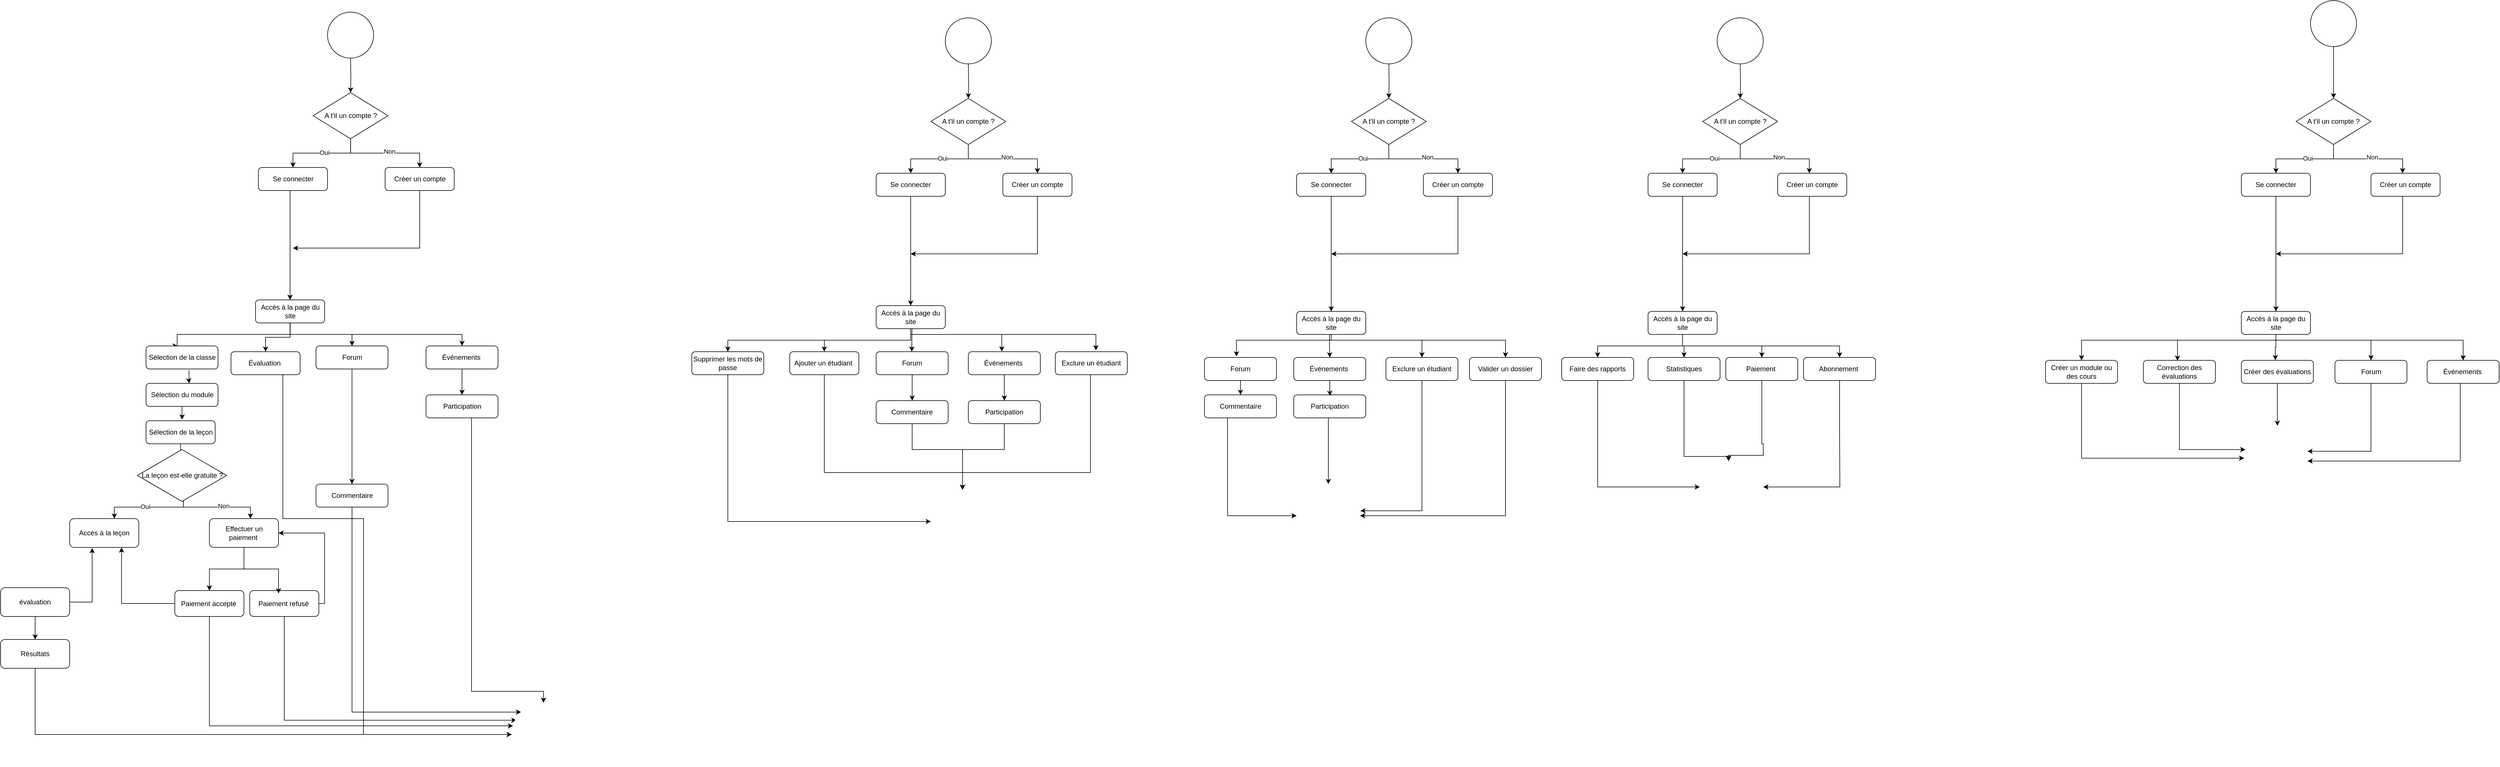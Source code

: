 <mxfile version="26.0.3">
  <diagram name="Page-1" id="-avp53nMLbKtEZ5Jt3Zh">
    <mxGraphModel dx="4412" dy="3659" grid="1" gridSize="10" guides="1" tooltips="1" connect="1" arrows="1" fold="1" page="1" pageScale="1" pageWidth="827" pageHeight="1169" math="0" shadow="0">
      <root>
        <mxCell id="0" />
        <mxCell id="1" parent="0" />
        <mxCell id="PJyqlS_RhUw5tG501mlY-5" style="edgeStyle=orthogonalEdgeStyle;rounded=0;orthogonalLoop=1;jettySize=auto;html=1;entryX=0.5;entryY=0;entryDx=0;entryDy=0;" parent="1" source="PJyqlS_RhUw5tG501mlY-6" target="PJyqlS_RhUw5tG501mlY-9" edge="1">
          <mxGeometry relative="1" as="geometry">
            <Array as="points">
              <mxPoint x="-247.44" y="250" />
              <mxPoint x="-247.44" y="250" />
            </Array>
          </mxGeometry>
        </mxCell>
        <mxCell id="PJyqlS_RhUw5tG501mlY-6" value="Se connecter" style="rounded=1;whiteSpace=wrap;html=1;fontSize=12;glass=0;strokeWidth=1;shadow=0;" parent="1" vertex="1">
          <mxGeometry x="-302.44" y="160" width="120" height="40" as="geometry" />
        </mxCell>
        <mxCell id="PJyqlS_RhUw5tG501mlY-7" style="edgeStyle=orthogonalEdgeStyle;rounded=0;orthogonalLoop=1;jettySize=auto;html=1;" parent="1" source="PJyqlS_RhUw5tG501mlY-9" target="PJyqlS_RhUw5tG501mlY-31" edge="1">
          <mxGeometry relative="1" as="geometry" />
        </mxCell>
        <mxCell id="PJyqlS_RhUw5tG501mlY-8" style="edgeStyle=orthogonalEdgeStyle;rounded=0;orthogonalLoop=1;jettySize=auto;html=1;entryX=0.5;entryY=0;entryDx=0;entryDy=0;" parent="1" source="PJyqlS_RhUw5tG501mlY-9" target="PJyqlS_RhUw5tG501mlY-33" edge="1">
          <mxGeometry relative="1" as="geometry">
            <Array as="points">
              <mxPoint x="-247.44" y="450" />
              <mxPoint x="50.56" y="450" />
            </Array>
          </mxGeometry>
        </mxCell>
        <mxCell id="0SrED6Ctnq1c7qjMw_CZ-11" style="edgeStyle=orthogonalEdgeStyle;rounded=0;orthogonalLoop=1;jettySize=auto;html=1;entryX=0.5;entryY=0;entryDx=0;entryDy=0;" edge="1" parent="1" source="PJyqlS_RhUw5tG501mlY-9" target="0SrED6Ctnq1c7qjMw_CZ-10">
          <mxGeometry relative="1" as="geometry" />
        </mxCell>
        <mxCell id="PJyqlS_RhUw5tG501mlY-9" value="Accès à la page du site" style="rounded=1;whiteSpace=wrap;html=1;fontSize=12;glass=0;strokeWidth=1;shadow=0;" parent="1" vertex="1">
          <mxGeometry x="-307.44" y="390" width="120" height="40" as="geometry" />
        </mxCell>
        <mxCell id="PJyqlS_RhUw5tG501mlY-10" style="edgeStyle=orthogonalEdgeStyle;rounded=0;orthogonalLoop=1;jettySize=auto;html=1;entryX=0.5;entryY=0;entryDx=0;entryDy=0;" parent="1" source="PJyqlS_RhUw5tG501mlY-11" target="PJyqlS_RhUw5tG501mlY-14" edge="1">
          <mxGeometry relative="1" as="geometry" />
        </mxCell>
        <mxCell id="PJyqlS_RhUw5tG501mlY-11" value="Sélection de la leçon" style="rounded=1;whiteSpace=wrap;html=1;fontSize=12;glass=0;strokeWidth=1;shadow=0;" parent="1" vertex="1">
          <mxGeometry x="-497.5" y="600" width="120" height="40" as="geometry" />
        </mxCell>
        <mxCell id="PJyqlS_RhUw5tG501mlY-12" style="edgeStyle=orthogonalEdgeStyle;rounded=0;orthogonalLoop=1;jettySize=auto;html=1;entryX=0.5;entryY=0;entryDx=0;entryDy=0;" parent="1" source="PJyqlS_RhUw5tG501mlY-14" edge="1">
          <mxGeometry relative="1" as="geometry">
            <mxPoint x="-552.5" y="770" as="targetPoint" />
            <Array as="points">
              <mxPoint x="-432.44" y="750" />
              <mxPoint x="-552.44" y="750" />
            </Array>
          </mxGeometry>
        </mxCell>
        <mxCell id="PJyqlS_RhUw5tG501mlY-13" value="Oui" style="edgeLabel;html=1;align=center;verticalAlign=middle;resizable=0;points=[];" parent="PJyqlS_RhUw5tG501mlY-12" vertex="1" connectable="0">
          <mxGeometry x="0.037" y="-1" relative="1" as="geometry">
            <mxPoint as="offset" />
          </mxGeometry>
        </mxCell>
        <mxCell id="PJyqlS_RhUw5tG501mlY-14" value="La leçon est-elle gratuite ?" style="rhombus;whiteSpace=wrap;html=1;" parent="1" vertex="1">
          <mxGeometry x="-512.5" y="650" width="155" height="90" as="geometry" />
        </mxCell>
        <mxCell id="PJyqlS_RhUw5tG501mlY-15" value="Accès à la leçon" style="rounded=1;whiteSpace=wrap;html=1;" parent="1" vertex="1">
          <mxGeometry x="-630" y="770" width="120" height="50" as="geometry" />
        </mxCell>
        <mxCell id="PJyqlS_RhUw5tG501mlY-16" style="edgeStyle=orthogonalEdgeStyle;rounded=0;orthogonalLoop=1;jettySize=auto;html=1;entryX=0.5;entryY=0;entryDx=0;entryDy=0;" parent="1" source="PJyqlS_RhUw5tG501mlY-18" target="PJyqlS_RhUw5tG501mlY-23" edge="1">
          <mxGeometry relative="1" as="geometry">
            <mxPoint x="-327.5" y="870" as="targetPoint" />
          </mxGeometry>
        </mxCell>
        <mxCell id="PJyqlS_RhUw5tG501mlY-17" value="" style="edgeStyle=orthogonalEdgeStyle;rounded=0;orthogonalLoop=1;jettySize=auto;html=1;" parent="1" source="PJyqlS_RhUw5tG501mlY-18" target="PJyqlS_RhUw5tG501mlY-23" edge="1">
          <mxGeometry relative="1" as="geometry" />
        </mxCell>
        <mxCell id="PJyqlS_RhUw5tG501mlY-18" value="Effectuer un paiement&amp;nbsp;" style="rounded=1;whiteSpace=wrap;html=1;" parent="1" vertex="1">
          <mxGeometry x="-387.5" y="770" width="120" height="50" as="geometry" />
        </mxCell>
        <mxCell id="PJyqlS_RhUw5tG501mlY-19" style="edgeStyle=orthogonalEdgeStyle;rounded=0;orthogonalLoop=1;jettySize=auto;html=1;entryX=0.594;entryY=0;entryDx=0;entryDy=0;entryPerimeter=0;" parent="1" source="PJyqlS_RhUw5tG501mlY-14" target="PJyqlS_RhUw5tG501mlY-18" edge="1">
          <mxGeometry relative="1" as="geometry">
            <Array as="points">
              <mxPoint x="-432.5" y="750" />
              <mxPoint x="-316.5" y="750" />
            </Array>
          </mxGeometry>
        </mxCell>
        <mxCell id="PJyqlS_RhUw5tG501mlY-20" value="Non" style="edgeLabel;html=1;align=center;verticalAlign=middle;resizable=0;points=[];" parent="PJyqlS_RhUw5tG501mlY-19" vertex="1" connectable="0">
          <mxGeometry x="0.088" y="2" relative="1" as="geometry">
            <mxPoint as="offset" />
          </mxGeometry>
        </mxCell>
        <mxCell id="PJyqlS_RhUw5tG501mlY-21" style="edgeStyle=orthogonalEdgeStyle;rounded=0;orthogonalLoop=1;jettySize=auto;html=1;entryX=0.75;entryY=1;entryDx=0;entryDy=0;" parent="1" source="PJyqlS_RhUw5tG501mlY-23" target="PJyqlS_RhUw5tG501mlY-15" edge="1">
          <mxGeometry relative="1" as="geometry" />
        </mxCell>
        <mxCell id="PJyqlS_RhUw5tG501mlY-22" style="edgeStyle=orthogonalEdgeStyle;rounded=0;orthogonalLoop=1;jettySize=auto;html=1;" parent="1" source="PJyqlS_RhUw5tG501mlY-23" target="PJyqlS_RhUw5tG501mlY-99" edge="1">
          <mxGeometry relative="1" as="geometry">
            <Array as="points">
              <mxPoint x="-387.44" y="1130" />
            </Array>
          </mxGeometry>
        </mxCell>
        <mxCell id="PJyqlS_RhUw5tG501mlY-23" value="Paiement accepté&amp;nbsp;" style="whiteSpace=wrap;html=1;rounded=1;" parent="1" vertex="1">
          <mxGeometry x="-447.5" y="895" width="120" height="45" as="geometry" />
        </mxCell>
        <mxCell id="PJyqlS_RhUw5tG501mlY-24" style="edgeStyle=orthogonalEdgeStyle;rounded=0;orthogonalLoop=1;jettySize=auto;html=1;entryX=1;entryY=0.5;entryDx=0;entryDy=0;" parent="1" source="PJyqlS_RhUw5tG501mlY-26" target="PJyqlS_RhUw5tG501mlY-18" edge="1">
          <mxGeometry relative="1" as="geometry">
            <Array as="points">
              <mxPoint x="-187.5" y="918" />
              <mxPoint x="-187.5" y="795" />
            </Array>
          </mxGeometry>
        </mxCell>
        <mxCell id="PJyqlS_RhUw5tG501mlY-25" style="edgeStyle=orthogonalEdgeStyle;rounded=0;orthogonalLoop=1;jettySize=auto;html=1;entryX=0.073;entryY=0.275;entryDx=0;entryDy=0;entryPerimeter=0;" parent="1" source="PJyqlS_RhUw5tG501mlY-26" edge="1" target="PJyqlS_RhUw5tG501mlY-99">
          <mxGeometry relative="1" as="geometry">
            <mxPoint x="137.56" y="1120" as="targetPoint" />
            <Array as="points">
              <mxPoint x="-257.44" y="1120" />
            </Array>
          </mxGeometry>
        </mxCell>
        <mxCell id="PJyqlS_RhUw5tG501mlY-26" value="Paiement refusé&amp;nbsp;" style="whiteSpace=wrap;html=1;rounded=1;" parent="1" vertex="1">
          <mxGeometry x="-317.5" y="895" width="120" height="45" as="geometry" />
        </mxCell>
        <mxCell id="PJyqlS_RhUw5tG501mlY-27" style="edgeStyle=orthogonalEdgeStyle;rounded=0;orthogonalLoop=1;jettySize=auto;html=1;entryX=0.417;entryY=0.111;entryDx=0;entryDy=0;entryPerimeter=0;" parent="1" source="PJyqlS_RhUw5tG501mlY-18" target="PJyqlS_RhUw5tG501mlY-26" edge="1">
          <mxGeometry relative="1" as="geometry" />
        </mxCell>
        <mxCell id="PJyqlS_RhUw5tG501mlY-28" style="edgeStyle=orthogonalEdgeStyle;rounded=0;orthogonalLoop=1;jettySize=auto;html=1;entryX=0.52;entryY=-0.051;entryDx=0;entryDy=0;entryPerimeter=0;" parent="1" source="PJyqlS_RhUw5tG501mlY-29" target="PJyqlS_RhUw5tG501mlY-11" edge="1">
          <mxGeometry relative="1" as="geometry">
            <mxPoint x="-435" y="590" as="targetPoint" />
          </mxGeometry>
        </mxCell>
        <mxCell id="PJyqlS_RhUw5tG501mlY-29" value="Sélection du module" style="whiteSpace=wrap;html=1;rounded=1;glass=0;strokeWidth=1;shadow=0;" parent="1" vertex="1">
          <mxGeometry x="-497.5" y="535" width="125" height="40" as="geometry" />
        </mxCell>
        <mxCell id="PJyqlS_RhUw5tG501mlY-30" style="edgeStyle=orthogonalEdgeStyle;rounded=0;orthogonalLoop=1;jettySize=auto;html=1;entryX=0.5;entryY=0;entryDx=0;entryDy=0;" parent="1" source="PJyqlS_RhUw5tG501mlY-31" target="PJyqlS_RhUw5tG501mlY-36" edge="1">
          <mxGeometry relative="1" as="geometry" />
        </mxCell>
        <mxCell id="PJyqlS_RhUw5tG501mlY-31" value="Forum" style="whiteSpace=wrap;html=1;rounded=1;glass=0;strokeWidth=1;shadow=0;" parent="1" vertex="1">
          <mxGeometry x="-202.44" y="470" width="125" height="40" as="geometry" />
        </mxCell>
        <mxCell id="PJyqlS_RhUw5tG501mlY-32" style="edgeStyle=orthogonalEdgeStyle;rounded=0;orthogonalLoop=1;jettySize=auto;html=1;entryX=0.5;entryY=0;entryDx=0;entryDy=0;" parent="1" source="PJyqlS_RhUw5tG501mlY-33" target="PJyqlS_RhUw5tG501mlY-38" edge="1">
          <mxGeometry relative="1" as="geometry" />
        </mxCell>
        <mxCell id="PJyqlS_RhUw5tG501mlY-33" value="Événements&amp;nbsp;" style="whiteSpace=wrap;html=1;rounded=1;glass=0;strokeWidth=1;shadow=0;" parent="1" vertex="1">
          <mxGeometry x="-11.44" y="470" width="125" height="40" as="geometry" />
        </mxCell>
        <mxCell id="PJyqlS_RhUw5tG501mlY-34" style="edgeStyle=orthogonalEdgeStyle;rounded=0;orthogonalLoop=1;jettySize=auto;html=1;" parent="1" source="PJyqlS_RhUw5tG501mlY-9" edge="1">
          <mxGeometry relative="1" as="geometry">
            <Array as="points">
              <mxPoint x="-247.44" y="450" />
              <mxPoint x="-443.44" y="450" />
            </Array>
            <mxPoint x="-442.44" y="470" as="targetPoint" />
          </mxGeometry>
        </mxCell>
        <mxCell id="PJyqlS_RhUw5tG501mlY-35" style="edgeStyle=orthogonalEdgeStyle;rounded=0;orthogonalLoop=1;jettySize=auto;html=1;entryX=0;entryY=0;entryDx=0;entryDy=0;" parent="1" source="PJyqlS_RhUw5tG501mlY-36" target="PJyqlS_RhUw5tG501mlY-99" edge="1">
          <mxGeometry relative="1" as="geometry">
            <Array as="points">
              <mxPoint x="-140.44" y="1106" />
            </Array>
          </mxGeometry>
        </mxCell>
        <mxCell id="PJyqlS_RhUw5tG501mlY-36" value="Commentaire" style="whiteSpace=wrap;html=1;rounded=1;glass=0;strokeWidth=1;shadow=0;" parent="1" vertex="1">
          <mxGeometry x="-202.44" y="710" width="125" height="40" as="geometry" />
        </mxCell>
        <mxCell id="PJyqlS_RhUw5tG501mlY-37" value="" style="edgeStyle=orthogonalEdgeStyle;rounded=0;orthogonalLoop=1;jettySize=auto;html=1;entryX=0.5;entryY=0;entryDx=0;entryDy=0;" parent="1" source="PJyqlS_RhUw5tG501mlY-38" target="PJyqlS_RhUw5tG501mlY-99" edge="1">
          <mxGeometry relative="1" as="geometry">
            <Array as="points">
              <mxPoint x="67.56" y="1070" />
              <mxPoint x="192.56" y="1070" />
            </Array>
          </mxGeometry>
        </mxCell>
        <mxCell id="PJyqlS_RhUw5tG501mlY-38" value="Participation" style="whiteSpace=wrap;html=1;rounded=1;glass=0;strokeWidth=1;shadow=0;" parent="1" vertex="1">
          <mxGeometry x="-11.44" y="555" width="125" height="40" as="geometry" />
        </mxCell>
        <mxCell id="PJyqlS_RhUw5tG501mlY-39" style="edgeStyle=orthogonalEdgeStyle;rounded=0;orthogonalLoop=1;jettySize=auto;html=1;entryX=0.5;entryY=0;entryDx=0;entryDy=0;" parent="1" source="PJyqlS_RhUw5tG501mlY-40" target="PJyqlS_RhUw5tG501mlY-43" edge="1">
          <mxGeometry relative="1" as="geometry" />
        </mxCell>
        <mxCell id="PJyqlS_RhUw5tG501mlY-40" value="évaluation" style="rounded=1;whiteSpace=wrap;html=1;" parent="1" vertex="1">
          <mxGeometry x="-750" y="890" width="120" height="50" as="geometry" />
        </mxCell>
        <mxCell id="PJyqlS_RhUw5tG501mlY-41" style="edgeStyle=orthogonalEdgeStyle;rounded=0;orthogonalLoop=1;jettySize=auto;html=1;entryX=0.325;entryY=1.021;entryDx=0;entryDy=0;entryPerimeter=0;" parent="1" source="PJyqlS_RhUw5tG501mlY-40" target="PJyqlS_RhUw5tG501mlY-15" edge="1">
          <mxGeometry relative="1" as="geometry">
            <Array as="points">
              <mxPoint x="-591.44" y="915" />
            </Array>
          </mxGeometry>
        </mxCell>
        <mxCell id="PJyqlS_RhUw5tG501mlY-42" style="edgeStyle=orthogonalEdgeStyle;rounded=0;orthogonalLoop=1;jettySize=auto;html=1;entryX=0;entryY=0.5;entryDx=0;entryDy=0;" parent="1" source="PJyqlS_RhUw5tG501mlY-43" target="PJyqlS_RhUw5tG501mlY-99" edge="1">
          <mxGeometry relative="1" as="geometry">
            <Array as="points">
              <mxPoint x="-690.44" y="1145" />
            </Array>
          </mxGeometry>
        </mxCell>
        <mxCell id="PJyqlS_RhUw5tG501mlY-43" value="Résultats" style="rounded=1;whiteSpace=wrap;html=1;" parent="1" vertex="1">
          <mxGeometry x="-750" y="980" width="120" height="50" as="geometry" />
        </mxCell>
        <mxCell id="PJyqlS_RhUw5tG501mlY-44" style="edgeStyle=orthogonalEdgeStyle;rounded=0;orthogonalLoop=1;jettySize=auto;html=1;" parent="1" source="PJyqlS_RhUw5tG501mlY-45" edge="1">
          <mxGeometry relative="1" as="geometry">
            <mxPoint x="-242.44" y="300" as="targetPoint" />
            <Array as="points">
              <mxPoint x="-22.44" y="300" />
            </Array>
          </mxGeometry>
        </mxCell>
        <mxCell id="PJyqlS_RhUw5tG501mlY-45" value="Créer un compte" style="rounded=1;whiteSpace=wrap;html=1;fontSize=12;glass=0;strokeWidth=1;shadow=0;" parent="1" vertex="1">
          <mxGeometry x="-82.44" y="160" width="120" height="40" as="geometry" />
        </mxCell>
        <mxCell id="PJyqlS_RhUw5tG501mlY-46" style="edgeStyle=orthogonalEdgeStyle;rounded=0;orthogonalLoop=1;jettySize=auto;html=1;entryX=0.5;entryY=0;entryDx=0;entryDy=0;" parent="1" source="PJyqlS_RhUw5tG501mlY-48" target="PJyqlS_RhUw5tG501mlY-6" edge="1">
          <mxGeometry relative="1" as="geometry" />
        </mxCell>
        <mxCell id="PJyqlS_RhUw5tG501mlY-47" value="Oui" style="edgeLabel;html=1;align=center;verticalAlign=middle;resizable=0;points=[];" parent="PJyqlS_RhUw5tG501mlY-46" vertex="1" connectable="0">
          <mxGeometry x="-0.061" y="-1" relative="1" as="geometry">
            <mxPoint as="offset" />
          </mxGeometry>
        </mxCell>
        <mxCell id="PJyqlS_RhUw5tG501mlY-48" value="A t&#39;il un compte ?" style="rhombus;whiteSpace=wrap;html=1;" parent="1" vertex="1">
          <mxGeometry x="-207.44" y="30" width="130" height="80" as="geometry" />
        </mxCell>
        <mxCell id="PJyqlS_RhUw5tG501mlY-51" style="edgeStyle=orthogonalEdgeStyle;rounded=0;orthogonalLoop=1;jettySize=auto;html=1;entryX=0.5;entryY=0;entryDx=0;entryDy=0;" parent="1" target="PJyqlS_RhUw5tG501mlY-48" edge="1">
          <mxGeometry relative="1" as="geometry">
            <mxPoint x="-142.44" y="-30" as="sourcePoint" />
          </mxGeometry>
        </mxCell>
        <mxCell id="PJyqlS_RhUw5tG501mlY-57" style="edgeStyle=orthogonalEdgeStyle;rounded=0;orthogonalLoop=1;jettySize=auto;html=1;" parent="1" source="PJyqlS_RhUw5tG501mlY-48" target="PJyqlS_RhUw5tG501mlY-45" edge="1">
          <mxGeometry relative="1" as="geometry">
            <Array as="points">
              <mxPoint x="-142.44" y="135" />
              <mxPoint x="-22.44" y="135" />
            </Array>
          </mxGeometry>
        </mxCell>
        <mxCell id="PJyqlS_RhUw5tG501mlY-58" value="Non" style="edgeLabel;html=1;align=center;verticalAlign=middle;resizable=0;points=[];" parent="PJyqlS_RhUw5tG501mlY-57" vertex="1" connectable="0">
          <mxGeometry x="0.08" y="3" relative="1" as="geometry">
            <mxPoint as="offset" />
          </mxGeometry>
        </mxCell>
        <mxCell id="PJyqlS_RhUw5tG501mlY-99" value="" style="whiteSpace=wrap;html=1;aspect=fixed;fillColor=light-dark(#FFFFFF,#000000);strokeColor=light-dark(#FFFFFF,#FFFFFF);shape=doubleEllipse;perimeter=ellipsePerimeter;" parent="1" vertex="1">
          <mxGeometry x="137.56" y="1090" width="110" height="110" as="geometry" />
        </mxCell>
        <mxCell id="2PpRWgqCp2PiYpIVDHoD-1" value="&lt;br&gt;&lt;div&gt;&lt;br&gt;&lt;/div&gt;" style="ellipse;whiteSpace=wrap;html=1;aspect=fixed;" parent="1" vertex="1">
          <mxGeometry x="-182.44" y="-110" width="80" height="80" as="geometry" />
        </mxCell>
        <mxCell id="2PpRWgqCp2PiYpIVDHoD-13" style="edgeStyle=orthogonalEdgeStyle;rounded=0;orthogonalLoop=1;jettySize=auto;html=1;entryX=0.5;entryY=0;entryDx=0;entryDy=0;" parent="1" source="2PpRWgqCp2PiYpIVDHoD-2" target="2PpRWgqCp2PiYpIVDHoD-12" edge="1">
          <mxGeometry relative="1" as="geometry" />
        </mxCell>
        <mxCell id="2PpRWgqCp2PiYpIVDHoD-2" value="Se connecter" style="rounded=1;whiteSpace=wrap;html=1;fontSize=12;glass=0;strokeWidth=1;shadow=0;" parent="1" vertex="1">
          <mxGeometry x="770" y="170" width="120" height="40" as="geometry" />
        </mxCell>
        <mxCell id="2PpRWgqCp2PiYpIVDHoD-3" style="edgeStyle=orthogonalEdgeStyle;rounded=0;orthogonalLoop=1;jettySize=auto;html=1;" parent="1" source="2PpRWgqCp2PiYpIVDHoD-4" edge="1">
          <mxGeometry relative="1" as="geometry">
            <mxPoint x="830" y="310" as="targetPoint" />
            <Array as="points">
              <mxPoint x="1050" y="310" />
            </Array>
          </mxGeometry>
        </mxCell>
        <mxCell id="2PpRWgqCp2PiYpIVDHoD-4" value="Créer un compte" style="rounded=1;whiteSpace=wrap;html=1;fontSize=12;glass=0;strokeWidth=1;shadow=0;" parent="1" vertex="1">
          <mxGeometry x="990" y="170" width="120" height="40" as="geometry" />
        </mxCell>
        <mxCell id="2PpRWgqCp2PiYpIVDHoD-5" style="edgeStyle=orthogonalEdgeStyle;rounded=0;orthogonalLoop=1;jettySize=auto;html=1;entryX=0.5;entryY=0;entryDx=0;entryDy=0;" parent="1" source="2PpRWgqCp2PiYpIVDHoD-7" target="2PpRWgqCp2PiYpIVDHoD-2" edge="1">
          <mxGeometry relative="1" as="geometry" />
        </mxCell>
        <mxCell id="2PpRWgqCp2PiYpIVDHoD-6" value="Oui" style="edgeLabel;html=1;align=center;verticalAlign=middle;resizable=0;points=[];" parent="2PpRWgqCp2PiYpIVDHoD-5" vertex="1" connectable="0">
          <mxGeometry x="-0.061" y="-1" relative="1" as="geometry">
            <mxPoint as="offset" />
          </mxGeometry>
        </mxCell>
        <mxCell id="2PpRWgqCp2PiYpIVDHoD-7" value="A t&#39;il un compte ?" style="rhombus;whiteSpace=wrap;html=1;" parent="1" vertex="1">
          <mxGeometry x="865" y="40" width="130" height="80" as="geometry" />
        </mxCell>
        <mxCell id="2PpRWgqCp2PiYpIVDHoD-8" style="edgeStyle=orthogonalEdgeStyle;rounded=0;orthogonalLoop=1;jettySize=auto;html=1;entryX=0.5;entryY=0;entryDx=0;entryDy=0;" parent="1" target="2PpRWgqCp2PiYpIVDHoD-7" edge="1">
          <mxGeometry relative="1" as="geometry">
            <mxPoint x="930" y="-20" as="sourcePoint" />
          </mxGeometry>
        </mxCell>
        <mxCell id="2PpRWgqCp2PiYpIVDHoD-9" style="edgeStyle=orthogonalEdgeStyle;rounded=0;orthogonalLoop=1;jettySize=auto;html=1;" parent="1" source="2PpRWgqCp2PiYpIVDHoD-7" target="2PpRWgqCp2PiYpIVDHoD-4" edge="1">
          <mxGeometry relative="1" as="geometry">
            <Array as="points">
              <mxPoint x="930" y="145" />
              <mxPoint x="1050" y="145" />
            </Array>
          </mxGeometry>
        </mxCell>
        <mxCell id="2PpRWgqCp2PiYpIVDHoD-10" value="Non" style="edgeLabel;html=1;align=center;verticalAlign=middle;resizable=0;points=[];" parent="2PpRWgqCp2PiYpIVDHoD-9" vertex="1" connectable="0">
          <mxGeometry x="0.08" y="3" relative="1" as="geometry">
            <mxPoint as="offset" />
          </mxGeometry>
        </mxCell>
        <mxCell id="2PpRWgqCp2PiYpIVDHoD-11" value="&lt;br&gt;&lt;div&gt;&lt;br&gt;&lt;/div&gt;" style="ellipse;whiteSpace=wrap;html=1;aspect=fixed;" parent="1" vertex="1">
          <mxGeometry x="890" y="-100" width="80" height="80" as="geometry" />
        </mxCell>
        <mxCell id="2PpRWgqCp2PiYpIVDHoD-29" style="edgeStyle=orthogonalEdgeStyle;rounded=0;orthogonalLoop=1;jettySize=auto;html=1;entryX=0.5;entryY=0;entryDx=0;entryDy=0;" parent="1" source="2PpRWgqCp2PiYpIVDHoD-12" target="2PpRWgqCp2PiYpIVDHoD-14" edge="1">
          <mxGeometry relative="1" as="geometry">
            <Array as="points">
              <mxPoint x="830" y="460" />
              <mxPoint x="680" y="460" />
            </Array>
          </mxGeometry>
        </mxCell>
        <mxCell id="0SrED6Ctnq1c7qjMw_CZ-8" style="edgeStyle=orthogonalEdgeStyle;rounded=0;orthogonalLoop=1;jettySize=auto;html=1;entryX=0.5;entryY=0;entryDx=0;entryDy=0;" edge="1" parent="1" source="2PpRWgqCp2PiYpIVDHoD-12" target="0SrED6Ctnq1c7qjMw_CZ-7">
          <mxGeometry relative="1" as="geometry">
            <Array as="points">
              <mxPoint x="830" y="460" />
              <mxPoint x="512" y="460" />
            </Array>
          </mxGeometry>
        </mxCell>
        <mxCell id="2PpRWgqCp2PiYpIVDHoD-12" value="Accès à la page du site" style="rounded=1;whiteSpace=wrap;html=1;fontSize=12;glass=0;strokeWidth=1;shadow=0;" parent="1" vertex="1">
          <mxGeometry x="770" y="400" width="120" height="40" as="geometry" />
        </mxCell>
        <mxCell id="2PpRWgqCp2PiYpIVDHoD-35" style="edgeStyle=orthogonalEdgeStyle;rounded=0;orthogonalLoop=1;jettySize=auto;html=1;" parent="1" source="2PpRWgqCp2PiYpIVDHoD-14" edge="1">
          <mxGeometry relative="1" as="geometry">
            <Array as="points">
              <mxPoint x="680" y="690" />
              <mxPoint x="920" y="690" />
            </Array>
            <mxPoint x="920" y="720" as="targetPoint" />
          </mxGeometry>
        </mxCell>
        <mxCell id="2PpRWgqCp2PiYpIVDHoD-14" value="Ajouter un étudiant&amp;nbsp;&lt;span style=&quot;color: rgba(0, 0, 0, 0); font-family: monospace; font-size: 0px; text-align: start; text-wrap-mode: nowrap;&quot;&gt;%3CmxGraphModel%3E%3Croot%3E%3CmxCell%20id%3D%220%22%2F%3E%3CmxCell%20id%3D%221%22%20parent%3D%220%22%2F%3E%3CmxCell%20id%3D%222%22%20value%3D%22Acc%C3%A8s%20%C3%A0%20la%20page%20du%20site%22%20style%3D%22rounded%3D1%3BwhiteSpace%3Dwrap%3Bhtml%3D1%3BfontSize%3D12%3Bglass%3D0%3BstrokeWidth%3D1%3Bshadow%3D0%3B%22%20vertex%3D%221%22%20parent%3D%221%22%3E%3CmxGeometry%20x%3D%221620%22%20y%3D%22360%22%20width%3D%22120%22%20height%3D%2240%22%20as%3D%22geometry%22%2F%3E%3C%2FmxCell%3E%3C%2Froot%3E%3C%2FmxGraphModel%&lt;/span&gt;" style="rounded=1;whiteSpace=wrap;html=1;fontSize=12;glass=0;strokeWidth=1;shadow=0;" parent="1" vertex="1">
          <mxGeometry x="620" y="480" width="120" height="40" as="geometry" />
        </mxCell>
        <mxCell id="2PpRWgqCp2PiYpIVDHoD-33" style="edgeStyle=orthogonalEdgeStyle;rounded=0;orthogonalLoop=1;jettySize=auto;html=1;entryX=0.5;entryY=0;entryDx=0;entryDy=0;" parent="1" source="2PpRWgqCp2PiYpIVDHoD-19" target="2PpRWgqCp2PiYpIVDHoD-21" edge="1">
          <mxGeometry relative="1" as="geometry" />
        </mxCell>
        <mxCell id="2PpRWgqCp2PiYpIVDHoD-19" value="Forum" style="whiteSpace=wrap;html=1;rounded=1;glass=0;strokeWidth=1;shadow=0;" parent="1" vertex="1">
          <mxGeometry x="770" y="480" width="125" height="40" as="geometry" />
        </mxCell>
        <mxCell id="2PpRWgqCp2PiYpIVDHoD-34" value="" style="edgeStyle=orthogonalEdgeStyle;rounded=0;orthogonalLoop=1;jettySize=auto;html=1;" parent="1" source="2PpRWgqCp2PiYpIVDHoD-20" target="2PpRWgqCp2PiYpIVDHoD-22" edge="1">
          <mxGeometry relative="1" as="geometry" />
        </mxCell>
        <mxCell id="2PpRWgqCp2PiYpIVDHoD-20" value="Événements&amp;nbsp;" style="whiteSpace=wrap;html=1;rounded=1;glass=0;strokeWidth=1;shadow=0;" parent="1" vertex="1">
          <mxGeometry x="930" y="480" width="125" height="40" as="geometry" />
        </mxCell>
        <mxCell id="2PpRWgqCp2PiYpIVDHoD-36" style="edgeStyle=orthogonalEdgeStyle;rounded=0;orthogonalLoop=1;jettySize=auto;html=1;" parent="1" source="2PpRWgqCp2PiYpIVDHoD-21" edge="1">
          <mxGeometry relative="1" as="geometry">
            <mxPoint x="920" y="720" as="targetPoint" />
            <Array as="points">
              <mxPoint x="832" y="650" />
              <mxPoint x="920" y="650" />
            </Array>
          </mxGeometry>
        </mxCell>
        <mxCell id="2PpRWgqCp2PiYpIVDHoD-21" value="Commentaire" style="whiteSpace=wrap;html=1;rounded=1;glass=0;strokeWidth=1;shadow=0;" parent="1" vertex="1">
          <mxGeometry x="770" y="565" width="125" height="40" as="geometry" />
        </mxCell>
        <mxCell id="2PpRWgqCp2PiYpIVDHoD-37" style="edgeStyle=orthogonalEdgeStyle;rounded=0;orthogonalLoop=1;jettySize=auto;html=1;entryX=0.5;entryY=0;entryDx=0;entryDy=0;" parent="1" source="2PpRWgqCp2PiYpIVDHoD-22" edge="1" target="0SrED6Ctnq1c7qjMw_CZ-4">
          <mxGeometry relative="1" as="geometry">
            <mxPoint x="920" y="710" as="targetPoint" />
            <Array as="points">
              <mxPoint x="992" y="650" />
              <mxPoint x="920" y="650" />
            </Array>
          </mxGeometry>
        </mxCell>
        <mxCell id="2PpRWgqCp2PiYpIVDHoD-22" value="Participation" style="whiteSpace=wrap;html=1;rounded=1;glass=0;strokeWidth=1;shadow=0;" parent="1" vertex="1">
          <mxGeometry x="930" y="565" width="125" height="40" as="geometry" />
        </mxCell>
        <mxCell id="2PpRWgqCp2PiYpIVDHoD-24" value="Sélection de la classe" style="whiteSpace=wrap;html=1;rounded=1;glass=0;strokeWidth=1;shadow=0;" parent="1" vertex="1">
          <mxGeometry x="-497.5" y="470" width="125" height="40" as="geometry" />
        </mxCell>
        <mxCell id="2PpRWgqCp2PiYpIVDHoD-27" style="edgeStyle=orthogonalEdgeStyle;rounded=0;orthogonalLoop=1;jettySize=auto;html=1;exitX=0.597;exitY=1.046;exitDx=0;exitDy=0;exitPerimeter=0;" parent="1" source="2PpRWgqCp2PiYpIVDHoD-24" edge="1">
          <mxGeometry relative="1" as="geometry">
            <mxPoint x="-422.442" y="525" as="sourcePoint" />
            <mxPoint x="-422.34" y="535" as="targetPoint" />
            <Array as="points">
              <mxPoint x="-422.44" y="531" />
              <mxPoint x="-422.44" y="531" />
            </Array>
          </mxGeometry>
        </mxCell>
        <mxCell id="2PpRWgqCp2PiYpIVDHoD-38" style="edgeStyle=orthogonalEdgeStyle;rounded=0;orthogonalLoop=1;jettySize=auto;html=1;entryX=0.5;entryY=0;entryDx=0;entryDy=0;" parent="1" source="2PpRWgqCp2PiYpIVDHoD-28" target="0SrED6Ctnq1c7qjMw_CZ-4" edge="1">
          <mxGeometry relative="1" as="geometry">
            <Array as="points">
              <mxPoint x="1142" y="690" />
              <mxPoint x="920" y="690" />
            </Array>
            <mxPoint x="920.0" y="710" as="targetPoint" />
          </mxGeometry>
        </mxCell>
        <mxCell id="2PpRWgqCp2PiYpIVDHoD-28" value="Exclure un étudiant" style="whiteSpace=wrap;html=1;rounded=1;glass=0;strokeWidth=1;shadow=0;" parent="1" vertex="1">
          <mxGeometry x="1081" y="480" width="125" height="40" as="geometry" />
        </mxCell>
        <mxCell id="2PpRWgqCp2PiYpIVDHoD-30" style="edgeStyle=orthogonalEdgeStyle;rounded=0;orthogonalLoop=1;jettySize=auto;html=1;entryX=0.469;entryY=0.075;entryDx=0;entryDy=0;entryPerimeter=0;exitX=0.518;exitY=1.041;exitDx=0;exitDy=0;exitPerimeter=0;" parent="1" source="2PpRWgqCp2PiYpIVDHoD-12" edge="1">
          <mxGeometry relative="1" as="geometry">
            <mxPoint x="833.2" y="437" as="sourcePoint" />
            <mxPoint x="831.825" y="480" as="targetPoint" />
            <Array as="points">
              <mxPoint x="832" y="440" />
              <mxPoint x="832" y="440" />
              <mxPoint x="832" y="459" />
              <mxPoint x="832" y="459" />
            </Array>
          </mxGeometry>
        </mxCell>
        <mxCell id="2PpRWgqCp2PiYpIVDHoD-31" style="edgeStyle=orthogonalEdgeStyle;rounded=0;orthogonalLoop=1;jettySize=auto;html=1;entryX=0.465;entryY=-0.009;entryDx=0;entryDy=0;entryPerimeter=0;" parent="1" source="2PpRWgqCp2PiYpIVDHoD-12" target="2PpRWgqCp2PiYpIVDHoD-20" edge="1">
          <mxGeometry relative="1" as="geometry">
            <Array as="points">
              <mxPoint x="830" y="450" />
              <mxPoint x="988" y="450" />
            </Array>
          </mxGeometry>
        </mxCell>
        <mxCell id="2PpRWgqCp2PiYpIVDHoD-32" style="edgeStyle=orthogonalEdgeStyle;rounded=0;orthogonalLoop=1;jettySize=auto;html=1;entryX=0.564;entryY=-0.058;entryDx=0;entryDy=0;entryPerimeter=0;" parent="1" source="2PpRWgqCp2PiYpIVDHoD-12" target="2PpRWgqCp2PiYpIVDHoD-28" edge="1">
          <mxGeometry relative="1" as="geometry">
            <Array as="points">
              <mxPoint x="830" y="450" />
              <mxPoint x="1151" y="450" />
            </Array>
          </mxGeometry>
        </mxCell>
        <mxCell id="Og1t12_G3R2fSf2JJ7Ww-22" style="edgeStyle=orthogonalEdgeStyle;rounded=0;orthogonalLoop=1;jettySize=auto;html=1;entryX=0.5;entryY=0;entryDx=0;entryDy=0;" parent="1" source="Og1t12_G3R2fSf2JJ7Ww-11" target="Og1t12_G3R2fSf2JJ7Ww-21" edge="1">
          <mxGeometry relative="1" as="geometry" />
        </mxCell>
        <mxCell id="Og1t12_G3R2fSf2JJ7Ww-11" value="Se connecter" style="rounded=1;whiteSpace=wrap;html=1;fontSize=12;glass=0;strokeWidth=1;shadow=0;" parent="1" vertex="1">
          <mxGeometry x="1500" y="170" width="120" height="40" as="geometry" />
        </mxCell>
        <mxCell id="Og1t12_G3R2fSf2JJ7Ww-12" style="edgeStyle=orthogonalEdgeStyle;rounded=0;orthogonalLoop=1;jettySize=auto;html=1;" parent="1" source="Og1t12_G3R2fSf2JJ7Ww-13" edge="1">
          <mxGeometry relative="1" as="geometry">
            <mxPoint x="1560" y="310" as="targetPoint" />
            <Array as="points">
              <mxPoint x="1780" y="310" />
            </Array>
          </mxGeometry>
        </mxCell>
        <mxCell id="Og1t12_G3R2fSf2JJ7Ww-13" value="Créer un compte" style="rounded=1;whiteSpace=wrap;html=1;fontSize=12;glass=0;strokeWidth=1;shadow=0;" parent="1" vertex="1">
          <mxGeometry x="1720" y="170" width="120" height="40" as="geometry" />
        </mxCell>
        <mxCell id="Og1t12_G3R2fSf2JJ7Ww-14" style="edgeStyle=orthogonalEdgeStyle;rounded=0;orthogonalLoop=1;jettySize=auto;html=1;entryX=0.5;entryY=0;entryDx=0;entryDy=0;" parent="1" source="Og1t12_G3R2fSf2JJ7Ww-16" target="Og1t12_G3R2fSf2JJ7Ww-11" edge="1">
          <mxGeometry relative="1" as="geometry" />
        </mxCell>
        <mxCell id="Og1t12_G3R2fSf2JJ7Ww-15" value="Oui" style="edgeLabel;html=1;align=center;verticalAlign=middle;resizable=0;points=[];" parent="Og1t12_G3R2fSf2JJ7Ww-14" vertex="1" connectable="0">
          <mxGeometry x="-0.061" y="-1" relative="1" as="geometry">
            <mxPoint as="offset" />
          </mxGeometry>
        </mxCell>
        <mxCell id="Og1t12_G3R2fSf2JJ7Ww-16" value="A t&#39;il un compte ?" style="rhombus;whiteSpace=wrap;html=1;" parent="1" vertex="1">
          <mxGeometry x="1595" y="40" width="130" height="80" as="geometry" />
        </mxCell>
        <mxCell id="Og1t12_G3R2fSf2JJ7Ww-17" style="edgeStyle=orthogonalEdgeStyle;rounded=0;orthogonalLoop=1;jettySize=auto;html=1;entryX=0.5;entryY=0;entryDx=0;entryDy=0;" parent="1" target="Og1t12_G3R2fSf2JJ7Ww-16" edge="1">
          <mxGeometry relative="1" as="geometry">
            <mxPoint x="1660" y="-20" as="sourcePoint" />
          </mxGeometry>
        </mxCell>
        <mxCell id="Og1t12_G3R2fSf2JJ7Ww-18" style="edgeStyle=orthogonalEdgeStyle;rounded=0;orthogonalLoop=1;jettySize=auto;html=1;" parent="1" source="Og1t12_G3R2fSf2JJ7Ww-16" target="Og1t12_G3R2fSf2JJ7Ww-13" edge="1">
          <mxGeometry relative="1" as="geometry">
            <Array as="points">
              <mxPoint x="1660" y="145" />
              <mxPoint x="1780" y="145" />
            </Array>
          </mxGeometry>
        </mxCell>
        <mxCell id="Og1t12_G3R2fSf2JJ7Ww-19" value="Non" style="edgeLabel;html=1;align=center;verticalAlign=middle;resizable=0;points=[];" parent="Og1t12_G3R2fSf2JJ7Ww-18" vertex="1" connectable="0">
          <mxGeometry x="0.08" y="3" relative="1" as="geometry">
            <mxPoint as="offset" />
          </mxGeometry>
        </mxCell>
        <mxCell id="Og1t12_G3R2fSf2JJ7Ww-20" value="&lt;br&gt;&lt;div&gt;&lt;br&gt;&lt;/div&gt;" style="ellipse;whiteSpace=wrap;html=1;aspect=fixed;" parent="1" vertex="1">
          <mxGeometry x="1620" y="-100" width="80" height="80" as="geometry" />
        </mxCell>
        <mxCell id="Og1t12_G3R2fSf2JJ7Ww-29" style="edgeStyle=orthogonalEdgeStyle;rounded=0;orthogonalLoop=1;jettySize=auto;html=1;entryX=0.5;entryY=0;entryDx=0;entryDy=0;" parent="1" source="Og1t12_G3R2fSf2JJ7Ww-21" target="Og1t12_G3R2fSf2JJ7Ww-24" edge="1">
          <mxGeometry relative="1" as="geometry">
            <Array as="points">
              <mxPoint x="1557" y="470" />
              <mxPoint x="1557" y="470" />
            </Array>
          </mxGeometry>
        </mxCell>
        <mxCell id="Og1t12_G3R2fSf2JJ7Ww-31" style="edgeStyle=orthogonalEdgeStyle;rounded=0;orthogonalLoop=1;jettySize=auto;html=1;entryX=0.5;entryY=0;entryDx=0;entryDy=0;" parent="1" source="Og1t12_G3R2fSf2JJ7Ww-21" target="Og1t12_G3R2fSf2JJ7Ww-25" edge="1">
          <mxGeometry relative="1" as="geometry">
            <Array as="points">
              <mxPoint x="1560" y="460" />
              <mxPoint x="1718" y="460" />
            </Array>
          </mxGeometry>
        </mxCell>
        <mxCell id="0SrED6Ctnq1c7qjMw_CZ-2" style="edgeStyle=orthogonalEdgeStyle;rounded=0;orthogonalLoop=1;jettySize=auto;html=1;entryX=0.5;entryY=0;entryDx=0;entryDy=0;" edge="1" parent="1" source="Og1t12_G3R2fSf2JJ7Ww-21" target="0SrED6Ctnq1c7qjMw_CZ-1">
          <mxGeometry relative="1" as="geometry">
            <Array as="points">
              <mxPoint x="1560" y="460" />
              <mxPoint x="1862" y="460" />
            </Array>
          </mxGeometry>
        </mxCell>
        <mxCell id="Og1t12_G3R2fSf2JJ7Ww-21" value="Accès à la page du site" style="rounded=1;whiteSpace=wrap;html=1;fontSize=12;glass=0;strokeWidth=1;shadow=0;" parent="1" vertex="1">
          <mxGeometry x="1500" y="410" width="120" height="40" as="geometry" />
        </mxCell>
        <mxCell id="Og1t12_G3R2fSf2JJ7Ww-32" style="edgeStyle=orthogonalEdgeStyle;rounded=0;orthogonalLoop=1;jettySize=auto;html=1;entryX=0.5;entryY=0;entryDx=0;entryDy=0;" parent="1" source="Og1t12_G3R2fSf2JJ7Ww-23" target="Og1t12_G3R2fSf2JJ7Ww-26" edge="1">
          <mxGeometry relative="1" as="geometry" />
        </mxCell>
        <mxCell id="Og1t12_G3R2fSf2JJ7Ww-23" value="Forum" style="whiteSpace=wrap;html=1;rounded=1;glass=0;strokeWidth=1;shadow=0;" parent="1" vertex="1">
          <mxGeometry x="1340" y="490" width="125" height="40" as="geometry" />
        </mxCell>
        <mxCell id="Og1t12_G3R2fSf2JJ7Ww-24" value="Événements&amp;nbsp;" style="whiteSpace=wrap;html=1;rounded=1;glass=0;strokeWidth=1;shadow=0;" parent="1" vertex="1">
          <mxGeometry x="1495" y="490" width="125" height="40" as="geometry" />
        </mxCell>
        <mxCell id="Og1t12_G3R2fSf2JJ7Ww-25" value="Exclure un étudiant" style="whiteSpace=wrap;html=1;rounded=1;glass=0;strokeWidth=1;shadow=0;" parent="1" vertex="1">
          <mxGeometry x="1655" y="490" width="125" height="40" as="geometry" />
        </mxCell>
        <mxCell id="Og1t12_G3R2fSf2JJ7Ww-35" style="edgeStyle=orthogonalEdgeStyle;rounded=0;orthogonalLoop=1;jettySize=auto;html=1;entryX=0;entryY=0.5;entryDx=0;entryDy=0;" parent="1" source="Og1t12_G3R2fSf2JJ7Ww-26" edge="1">
          <mxGeometry relative="1" as="geometry">
            <Array as="points">
              <mxPoint x="1380" y="765" />
            </Array>
            <mxPoint x="1500.0" y="765" as="targetPoint" />
          </mxGeometry>
        </mxCell>
        <mxCell id="Og1t12_G3R2fSf2JJ7Ww-26" value="Commentaire" style="whiteSpace=wrap;html=1;rounded=1;glass=0;strokeWidth=1;shadow=0;" parent="1" vertex="1">
          <mxGeometry x="1340" y="555" width="125" height="40" as="geometry" />
        </mxCell>
        <mxCell id="Og1t12_G3R2fSf2JJ7Ww-36" style="edgeStyle=orthogonalEdgeStyle;rounded=0;orthogonalLoop=1;jettySize=auto;html=1;entryX=0.5;entryY=0;entryDx=0;entryDy=0;" parent="1" source="Og1t12_G3R2fSf2JJ7Ww-27" edge="1">
          <mxGeometry relative="1" as="geometry">
            <mxPoint x="1555" y="710" as="targetPoint" />
            <Array as="points">
              <mxPoint x="1555" y="650" />
              <mxPoint x="1555" y="650" />
            </Array>
          </mxGeometry>
        </mxCell>
        <mxCell id="Og1t12_G3R2fSf2JJ7Ww-27" value="Participation" style="whiteSpace=wrap;html=1;rounded=1;glass=0;strokeWidth=1;shadow=0;" parent="1" vertex="1">
          <mxGeometry x="1495" y="555" width="125" height="40" as="geometry" />
        </mxCell>
        <mxCell id="Og1t12_G3R2fSf2JJ7Ww-30" style="edgeStyle=orthogonalEdgeStyle;rounded=0;orthogonalLoop=1;jettySize=auto;html=1;entryX=0.444;entryY=-0.042;entryDx=0;entryDy=0;entryPerimeter=0;" parent="1" source="Og1t12_G3R2fSf2JJ7Ww-21" target="Og1t12_G3R2fSf2JJ7Ww-23" edge="1">
          <mxGeometry relative="1" as="geometry">
            <Array as="points">
              <mxPoint x="1560" y="460" />
              <mxPoint x="1396" y="460" />
            </Array>
          </mxGeometry>
        </mxCell>
        <mxCell id="Og1t12_G3R2fSf2JJ7Ww-34" style="edgeStyle=orthogonalEdgeStyle;rounded=0;orthogonalLoop=1;jettySize=auto;html=1;entryX=0.507;entryY=0.042;entryDx=0;entryDy=0;entryPerimeter=0;" parent="1" source="Og1t12_G3R2fSf2JJ7Ww-24" target="Og1t12_G3R2fSf2JJ7Ww-27" edge="1">
          <mxGeometry relative="1" as="geometry" />
        </mxCell>
        <mxCell id="Og1t12_G3R2fSf2JJ7Ww-37" style="edgeStyle=orthogonalEdgeStyle;rounded=0;orthogonalLoop=1;jettySize=auto;html=1;entryX=1.005;entryY=0.422;entryDx=0;entryDy=0;entryPerimeter=0;" parent="1" source="Og1t12_G3R2fSf2JJ7Ww-25" edge="1">
          <mxGeometry relative="1" as="geometry">
            <Array as="points">
              <mxPoint x="1718" y="756" />
            </Array>
            <mxPoint x="1610.55" y="756.42" as="targetPoint" />
          </mxGeometry>
        </mxCell>
        <mxCell id="Og1t12_G3R2fSf2JJ7Ww-38" style="edgeStyle=orthogonalEdgeStyle;rounded=0;orthogonalLoop=1;jettySize=auto;html=1;entryX=0.5;entryY=0;entryDx=0;entryDy=0;" parent="1" source="Og1t12_G3R2fSf2JJ7Ww-39" target="Og1t12_G3R2fSf2JJ7Ww-49" edge="1">
          <mxGeometry relative="1" as="geometry" />
        </mxCell>
        <mxCell id="Og1t12_G3R2fSf2JJ7Ww-39" value="Se connecter" style="rounded=1;whiteSpace=wrap;html=1;fontSize=12;glass=0;strokeWidth=1;shadow=0;" parent="1" vertex="1">
          <mxGeometry x="2110" y="170" width="120" height="40" as="geometry" />
        </mxCell>
        <mxCell id="Og1t12_G3R2fSf2JJ7Ww-40" style="edgeStyle=orthogonalEdgeStyle;rounded=0;orthogonalLoop=1;jettySize=auto;html=1;" parent="1" edge="1">
          <mxGeometry relative="1" as="geometry">
            <mxPoint x="2170" y="310" as="targetPoint" />
            <Array as="points">
              <mxPoint x="2390" y="310" />
            </Array>
            <mxPoint x="2390" y="210" as="sourcePoint" />
          </mxGeometry>
        </mxCell>
        <mxCell id="Og1t12_G3R2fSf2JJ7Ww-41" value="Créer un compte" style="rounded=1;whiteSpace=wrap;html=1;fontSize=12;glass=0;strokeWidth=1;shadow=0;" parent="1" vertex="1">
          <mxGeometry x="2335" y="170" width="120" height="40" as="geometry" />
        </mxCell>
        <mxCell id="Og1t12_G3R2fSf2JJ7Ww-42" style="edgeStyle=orthogonalEdgeStyle;rounded=0;orthogonalLoop=1;jettySize=auto;html=1;entryX=0.5;entryY=0;entryDx=0;entryDy=0;" parent="1" source="Og1t12_G3R2fSf2JJ7Ww-44" target="Og1t12_G3R2fSf2JJ7Ww-39" edge="1">
          <mxGeometry relative="1" as="geometry" />
        </mxCell>
        <mxCell id="Og1t12_G3R2fSf2JJ7Ww-43" value="Oui" style="edgeLabel;html=1;align=center;verticalAlign=middle;resizable=0;points=[];" parent="Og1t12_G3R2fSf2JJ7Ww-42" vertex="1" connectable="0">
          <mxGeometry x="-0.061" y="-1" relative="1" as="geometry">
            <mxPoint as="offset" />
          </mxGeometry>
        </mxCell>
        <mxCell id="Og1t12_G3R2fSf2JJ7Ww-44" value="A t&#39;il un compte ?" style="rhombus;whiteSpace=wrap;html=1;" parent="1" vertex="1">
          <mxGeometry x="2205" y="40" width="130" height="80" as="geometry" />
        </mxCell>
        <mxCell id="Og1t12_G3R2fSf2JJ7Ww-45" style="edgeStyle=orthogonalEdgeStyle;rounded=0;orthogonalLoop=1;jettySize=auto;html=1;entryX=0.5;entryY=0;entryDx=0;entryDy=0;" parent="1" target="Og1t12_G3R2fSf2JJ7Ww-44" edge="1">
          <mxGeometry relative="1" as="geometry">
            <mxPoint x="2270" y="-20" as="sourcePoint" />
          </mxGeometry>
        </mxCell>
        <mxCell id="Og1t12_G3R2fSf2JJ7Ww-46" style="edgeStyle=orthogonalEdgeStyle;rounded=0;orthogonalLoop=1;jettySize=auto;html=1;" parent="1" source="Og1t12_G3R2fSf2JJ7Ww-44" edge="1">
          <mxGeometry relative="1" as="geometry">
            <Array as="points">
              <mxPoint x="2270" y="145" />
              <mxPoint x="2390" y="145" />
            </Array>
            <mxPoint x="2390" y="170" as="targetPoint" />
          </mxGeometry>
        </mxCell>
        <mxCell id="Og1t12_G3R2fSf2JJ7Ww-47" value="Non" style="edgeLabel;html=1;align=center;verticalAlign=middle;resizable=0;points=[];" parent="Og1t12_G3R2fSf2JJ7Ww-46" vertex="1" connectable="0">
          <mxGeometry x="0.08" y="3" relative="1" as="geometry">
            <mxPoint as="offset" />
          </mxGeometry>
        </mxCell>
        <mxCell id="Og1t12_G3R2fSf2JJ7Ww-48" value="&lt;br&gt;&lt;div&gt;&lt;br&gt;&lt;/div&gt;" style="ellipse;whiteSpace=wrap;html=1;aspect=fixed;" parent="1" vertex="1">
          <mxGeometry x="2230" y="-100" width="80" height="80" as="geometry" />
        </mxCell>
        <mxCell id="Og1t12_G3R2fSf2JJ7Ww-54" style="edgeStyle=orthogonalEdgeStyle;rounded=0;orthogonalLoop=1;jettySize=auto;html=1;entryX=0.5;entryY=0;entryDx=0;entryDy=0;" parent="1" source="Og1t12_G3R2fSf2JJ7Ww-49" target="Og1t12_G3R2fSf2JJ7Ww-50" edge="1">
          <mxGeometry relative="1" as="geometry">
            <Array as="points">
              <mxPoint x="2170" y="470" />
              <mxPoint x="2022" y="470" />
            </Array>
          </mxGeometry>
        </mxCell>
        <mxCell id="Og1t12_G3R2fSf2JJ7Ww-55" style="edgeStyle=orthogonalEdgeStyle;rounded=0;orthogonalLoop=1;jettySize=auto;html=1;entryX=0.5;entryY=0;entryDx=0;entryDy=0;" parent="1" source="Og1t12_G3R2fSf2JJ7Ww-49" target="Og1t12_G3R2fSf2JJ7Ww-51" edge="1">
          <mxGeometry relative="1" as="geometry" />
        </mxCell>
        <mxCell id="Og1t12_G3R2fSf2JJ7Ww-56" style="edgeStyle=orthogonalEdgeStyle;rounded=0;orthogonalLoop=1;jettySize=auto;html=1;entryX=0.5;entryY=0;entryDx=0;entryDy=0;" parent="1" source="Og1t12_G3R2fSf2JJ7Ww-49" target="Og1t12_G3R2fSf2JJ7Ww-52" edge="1">
          <mxGeometry relative="1" as="geometry">
            <Array as="points">
              <mxPoint x="2170" y="470" />
              <mxPoint x="2308" y="470" />
            </Array>
          </mxGeometry>
        </mxCell>
        <mxCell id="Og1t12_G3R2fSf2JJ7Ww-57" style="edgeStyle=orthogonalEdgeStyle;rounded=0;orthogonalLoop=1;jettySize=auto;html=1;entryX=0.5;entryY=0;entryDx=0;entryDy=0;" parent="1" source="Og1t12_G3R2fSf2JJ7Ww-49" target="Og1t12_G3R2fSf2JJ7Ww-53" edge="1">
          <mxGeometry relative="1" as="geometry">
            <Array as="points">
              <mxPoint x="2170" y="470" />
              <mxPoint x="2442" y="470" />
            </Array>
          </mxGeometry>
        </mxCell>
        <mxCell id="Og1t12_G3R2fSf2JJ7Ww-49" value="Accès à la page du site" style="rounded=1;whiteSpace=wrap;html=1;fontSize=12;glass=0;strokeWidth=1;shadow=0;" parent="1" vertex="1">
          <mxGeometry x="2110" y="410" width="120" height="40" as="geometry" />
        </mxCell>
        <mxCell id="Og1t12_G3R2fSf2JJ7Ww-59" style="edgeStyle=orthogonalEdgeStyle;rounded=0;orthogonalLoop=1;jettySize=auto;html=1;entryX=0;entryY=0.5;entryDx=0;entryDy=0;" parent="1" source="Og1t12_G3R2fSf2JJ7Ww-50" edge="1">
          <mxGeometry relative="1" as="geometry">
            <Array as="points">
              <mxPoint x="2022" y="715" />
            </Array>
            <mxPoint x="2200.0" y="715" as="targetPoint" />
          </mxGeometry>
        </mxCell>
        <mxCell id="Og1t12_G3R2fSf2JJ7Ww-50" value="Faire des rapports" style="whiteSpace=wrap;html=1;rounded=1;glass=0;strokeWidth=1;shadow=0;" parent="1" vertex="1">
          <mxGeometry x="1960" y="490" width="125" height="40" as="geometry" />
        </mxCell>
        <mxCell id="Og1t12_G3R2fSf2JJ7Ww-51" value="Statistiques" style="whiteSpace=wrap;html=1;rounded=1;glass=0;strokeWidth=1;shadow=0;" parent="1" vertex="1">
          <mxGeometry x="2110" y="490" width="125" height="40" as="geometry" />
        </mxCell>
        <mxCell id="Og1t12_G3R2fSf2JJ7Ww-61" style="edgeStyle=orthogonalEdgeStyle;rounded=0;orthogonalLoop=1;jettySize=auto;html=1;entryX=0.447;entryY=-0.005;entryDx=0;entryDy=0;entryPerimeter=0;" parent="1" source="Og1t12_G3R2fSf2JJ7Ww-52" edge="1" target="0SrED6Ctnq1c7qjMw_CZ-6">
          <mxGeometry relative="1" as="geometry">
            <mxPoint x="2250" y="660" as="targetPoint" />
            <Array as="points">
              <mxPoint x="2308" y="640" />
              <mxPoint x="2310" y="640" />
              <mxPoint x="2310" y="660" />
              <mxPoint x="2249" y="660" />
            </Array>
          </mxGeometry>
        </mxCell>
        <mxCell id="Og1t12_G3R2fSf2JJ7Ww-52" value="Paiement&amp;nbsp;" style="whiteSpace=wrap;html=1;rounded=1;glass=0;strokeWidth=1;shadow=0;" parent="1" vertex="1">
          <mxGeometry x="2245" y="490" width="125" height="40" as="geometry" />
        </mxCell>
        <mxCell id="Og1t12_G3R2fSf2JJ7Ww-62" style="edgeStyle=orthogonalEdgeStyle;rounded=0;orthogonalLoop=1;jettySize=auto;html=1;entryX=1;entryY=0.5;entryDx=0;entryDy=0;" parent="1" source="Og1t12_G3R2fSf2JJ7Ww-53" edge="1">
          <mxGeometry relative="1" as="geometry">
            <Array as="points">
              <mxPoint x="2443" y="620" />
              <mxPoint x="2443" y="620" />
              <mxPoint x="2443" y="715" />
            </Array>
            <mxPoint x="2310.0" y="715" as="targetPoint" />
          </mxGeometry>
        </mxCell>
        <mxCell id="Og1t12_G3R2fSf2JJ7Ww-53" value="Abonnement&amp;nbsp;" style="whiteSpace=wrap;html=1;rounded=1;glass=0;strokeWidth=1;shadow=0;" parent="1" vertex="1">
          <mxGeometry x="2380" y="490" width="125" height="40" as="geometry" />
        </mxCell>
        <mxCell id="Og1t12_G3R2fSf2JJ7Ww-60" style="edgeStyle=orthogonalEdgeStyle;rounded=0;orthogonalLoop=1;jettySize=auto;html=1;entryX=0.455;entryY=0;entryDx=0;entryDy=0;entryPerimeter=0;" parent="1" source="Og1t12_G3R2fSf2JJ7Ww-51" target="0SrED6Ctnq1c7qjMw_CZ-6" edge="1">
          <mxGeometry relative="1" as="geometry">
            <Array as="points">
              <mxPoint x="2173" y="662" />
              <mxPoint x="2250" y="662" />
            </Array>
            <mxPoint x="2247.08" y="661.65" as="targetPoint" />
          </mxGeometry>
        </mxCell>
        <mxCell id="0SrED6Ctnq1c7qjMw_CZ-3" style="edgeStyle=orthogonalEdgeStyle;rounded=0;orthogonalLoop=1;jettySize=auto;html=1;entryX=1;entryY=0.5;entryDx=0;entryDy=0;" edge="1" parent="1" source="0SrED6Ctnq1c7qjMw_CZ-1">
          <mxGeometry relative="1" as="geometry">
            <mxPoint x="1610.0" y="765" as="targetPoint" />
            <Array as="points">
              <mxPoint x="1863" y="765" />
            </Array>
          </mxGeometry>
        </mxCell>
        <mxCell id="0SrED6Ctnq1c7qjMw_CZ-1" value="Valider un dossier" style="whiteSpace=wrap;html=1;rounded=1;glass=0;strokeWidth=1;shadow=0;" vertex="1" parent="1">
          <mxGeometry x="1800" y="490" width="125" height="40" as="geometry" />
        </mxCell>
        <mxCell id="0SrED6Ctnq1c7qjMw_CZ-4" value="" style="whiteSpace=wrap;html=1;aspect=fixed;fillColor=light-dark(#FFFFFF,#000000);strokeColor=light-dark(#FFFFFF,#FFFFFF);shape=doubleEllipse;perimeter=ellipsePerimeter;" vertex="1" parent="1">
          <mxGeometry x="865" y="720" width="110" height="110" as="geometry" />
        </mxCell>
        <mxCell id="0SrED6Ctnq1c7qjMw_CZ-5" value="" style="whiteSpace=wrap;html=1;aspect=fixed;fillColor=light-dark(#FFFFFF,#000000);strokeColor=light-dark(#FFFFFF,#FFFFFF);shape=doubleEllipse;perimeter=ellipsePerimeter;" vertex="1" parent="1">
          <mxGeometry x="1500" y="710" width="110" height="110" as="geometry" />
        </mxCell>
        <mxCell id="0SrED6Ctnq1c7qjMw_CZ-6" value="" style="whiteSpace=wrap;html=1;aspect=fixed;fillColor=light-dark(#FFFFFF,#000000);strokeColor=light-dark(#FFFFFF,#FFFFFF);shape=doubleEllipse;perimeter=ellipsePerimeter;" vertex="1" parent="1">
          <mxGeometry x="2200" y="670" width="110" height="110" as="geometry" />
        </mxCell>
        <mxCell id="0SrED6Ctnq1c7qjMw_CZ-9" style="edgeStyle=orthogonalEdgeStyle;rounded=0;orthogonalLoop=1;jettySize=auto;html=1;entryX=0;entryY=0.5;entryDx=0;entryDy=0;" edge="1" parent="1" source="0SrED6Ctnq1c7qjMw_CZ-7" target="0SrED6Ctnq1c7qjMw_CZ-4">
          <mxGeometry relative="1" as="geometry">
            <Array as="points">
              <mxPoint x="513" y="775" />
            </Array>
          </mxGeometry>
        </mxCell>
        <mxCell id="0SrED6Ctnq1c7qjMw_CZ-7" value="Supprimer les mots de passe" style="whiteSpace=wrap;html=1;rounded=1;glass=0;strokeWidth=1;shadow=0;" vertex="1" parent="1">
          <mxGeometry x="450" y="480" width="125" height="40" as="geometry" />
        </mxCell>
        <mxCell id="0SrED6Ctnq1c7qjMw_CZ-12" style="edgeStyle=orthogonalEdgeStyle;rounded=0;orthogonalLoop=1;jettySize=auto;html=1;" edge="1" parent="1" source="0SrED6Ctnq1c7qjMw_CZ-10" target="PJyqlS_RhUw5tG501mlY-99">
          <mxGeometry relative="1" as="geometry">
            <Array as="points">
              <mxPoint x="-260" y="770" />
              <mxPoint x="-120" y="770" />
              <mxPoint x="-120" y="1145" />
            </Array>
          </mxGeometry>
        </mxCell>
        <mxCell id="0SrED6Ctnq1c7qjMw_CZ-10" value="Évaluation&amp;nbsp;" style="rounded=1;whiteSpace=wrap;html=1;fontSize=12;glass=0;strokeWidth=1;shadow=0;" vertex="1" parent="1">
          <mxGeometry x="-350" y="480" width="120" height="40" as="geometry" />
        </mxCell>
        <mxCell id="0SrED6Ctnq1c7qjMw_CZ-31" style="edgeStyle=orthogonalEdgeStyle;rounded=0;orthogonalLoop=1;jettySize=auto;html=1;entryX=0.5;entryY=0;entryDx=0;entryDy=0;" edge="1" parent="1" source="0SrED6Ctnq1c7qjMw_CZ-13" target="0SrED6Ctnq1c7qjMw_CZ-27">
          <mxGeometry relative="1" as="geometry" />
        </mxCell>
        <mxCell id="0SrED6Ctnq1c7qjMw_CZ-13" value="&lt;br&gt;&lt;div&gt;&lt;br&gt;&lt;/div&gt;" style="ellipse;whiteSpace=wrap;html=1;aspect=fixed;" vertex="1" parent="1">
          <mxGeometry x="3260" y="-130" width="80" height="80" as="geometry" />
        </mxCell>
        <mxCell id="0SrED6Ctnq1c7qjMw_CZ-21" style="edgeStyle=orthogonalEdgeStyle;rounded=0;orthogonalLoop=1;jettySize=auto;html=1;entryX=0.5;entryY=0;entryDx=0;entryDy=0;" edge="1" parent="1" source="0SrED6Ctnq1c7qjMw_CZ-22" target="0SrED6Ctnq1c7qjMw_CZ-30">
          <mxGeometry relative="1" as="geometry" />
        </mxCell>
        <mxCell id="0SrED6Ctnq1c7qjMw_CZ-22" value="Se connecter" style="rounded=1;whiteSpace=wrap;html=1;fontSize=12;glass=0;strokeWidth=1;shadow=0;" vertex="1" parent="1">
          <mxGeometry x="3140" y="170" width="120" height="40" as="geometry" />
        </mxCell>
        <mxCell id="0SrED6Ctnq1c7qjMw_CZ-23" style="edgeStyle=orthogonalEdgeStyle;rounded=0;orthogonalLoop=1;jettySize=auto;html=1;" edge="1" parent="1">
          <mxGeometry relative="1" as="geometry">
            <mxPoint x="3200" y="310" as="targetPoint" />
            <Array as="points">
              <mxPoint x="3420" y="310" />
            </Array>
            <mxPoint x="3420" y="210" as="sourcePoint" />
          </mxGeometry>
        </mxCell>
        <mxCell id="0SrED6Ctnq1c7qjMw_CZ-24" value="Créer un compte" style="rounded=1;whiteSpace=wrap;html=1;fontSize=12;glass=0;strokeWidth=1;shadow=0;" vertex="1" parent="1">
          <mxGeometry x="3365" y="170" width="120" height="40" as="geometry" />
        </mxCell>
        <mxCell id="0SrED6Ctnq1c7qjMw_CZ-25" style="edgeStyle=orthogonalEdgeStyle;rounded=0;orthogonalLoop=1;jettySize=auto;html=1;entryX=0.5;entryY=0;entryDx=0;entryDy=0;" edge="1" parent="1" source="0SrED6Ctnq1c7qjMw_CZ-27" target="0SrED6Ctnq1c7qjMw_CZ-22">
          <mxGeometry relative="1" as="geometry" />
        </mxCell>
        <mxCell id="0SrED6Ctnq1c7qjMw_CZ-26" value="Oui" style="edgeLabel;html=1;align=center;verticalAlign=middle;resizable=0;points=[];" vertex="1" connectable="0" parent="0SrED6Ctnq1c7qjMw_CZ-25">
          <mxGeometry x="-0.061" y="-1" relative="1" as="geometry">
            <mxPoint as="offset" />
          </mxGeometry>
        </mxCell>
        <mxCell id="0SrED6Ctnq1c7qjMw_CZ-27" value="A t&#39;il un compte ?" style="rhombus;whiteSpace=wrap;html=1;" vertex="1" parent="1">
          <mxGeometry x="3235" y="40" width="130" height="80" as="geometry" />
        </mxCell>
        <mxCell id="0SrED6Ctnq1c7qjMw_CZ-28" style="edgeStyle=orthogonalEdgeStyle;rounded=0;orthogonalLoop=1;jettySize=auto;html=1;" edge="1" parent="1" source="0SrED6Ctnq1c7qjMw_CZ-27">
          <mxGeometry relative="1" as="geometry">
            <Array as="points">
              <mxPoint x="3300" y="145" />
              <mxPoint x="3420" y="145" />
            </Array>
            <mxPoint x="3420" y="170" as="targetPoint" />
          </mxGeometry>
        </mxCell>
        <mxCell id="0SrED6Ctnq1c7qjMw_CZ-29" value="Non" style="edgeLabel;html=1;align=center;verticalAlign=middle;resizable=0;points=[];" vertex="1" connectable="0" parent="0SrED6Ctnq1c7qjMw_CZ-28">
          <mxGeometry x="0.08" y="3" relative="1" as="geometry">
            <mxPoint as="offset" />
          </mxGeometry>
        </mxCell>
        <mxCell id="0SrED6Ctnq1c7qjMw_CZ-46" style="edgeStyle=orthogonalEdgeStyle;rounded=0;orthogonalLoop=1;jettySize=auto;html=1;entryX=0.5;entryY=0;entryDx=0;entryDy=0;" edge="1" parent="1" source="0SrED6Ctnq1c7qjMw_CZ-30" target="0SrED6Ctnq1c7qjMw_CZ-32">
          <mxGeometry relative="1" as="geometry">
            <Array as="points">
              <mxPoint x="3200" y="460" />
              <mxPoint x="2863" y="460" />
            </Array>
          </mxGeometry>
        </mxCell>
        <mxCell id="0SrED6Ctnq1c7qjMw_CZ-47" style="edgeStyle=orthogonalEdgeStyle;rounded=0;orthogonalLoop=1;jettySize=auto;html=1;entryX=0.5;entryY=0;entryDx=0;entryDy=0;" edge="1" parent="1" source="0SrED6Ctnq1c7qjMw_CZ-30" target="0SrED6Ctnq1c7qjMw_CZ-41">
          <mxGeometry relative="1" as="geometry">
            <Array as="points">
              <mxPoint x="3200" y="460" />
              <mxPoint x="3365" y="460" />
            </Array>
          </mxGeometry>
        </mxCell>
        <mxCell id="0SrED6Ctnq1c7qjMw_CZ-48" style="edgeStyle=orthogonalEdgeStyle;rounded=0;orthogonalLoop=1;jettySize=auto;html=1;entryX=0.5;entryY=0;entryDx=0;entryDy=0;" edge="1" parent="1" source="0SrED6Ctnq1c7qjMw_CZ-30" target="0SrED6Ctnq1c7qjMw_CZ-42">
          <mxGeometry relative="1" as="geometry">
            <Array as="points">
              <mxPoint x="3200" y="460" />
              <mxPoint x="3525" y="460" />
            </Array>
          </mxGeometry>
        </mxCell>
        <mxCell id="0SrED6Ctnq1c7qjMw_CZ-30" value="Accès à la page du site" style="rounded=1;whiteSpace=wrap;html=1;fontSize=12;glass=0;strokeWidth=1;shadow=0;" vertex="1" parent="1">
          <mxGeometry x="3140" y="410" width="120" height="40" as="geometry" />
        </mxCell>
        <mxCell id="0SrED6Ctnq1c7qjMw_CZ-49" style="edgeStyle=orthogonalEdgeStyle;rounded=0;orthogonalLoop=1;jettySize=auto;html=1;entryX=0;entryY=0.5;entryDx=0;entryDy=0;" edge="1" parent="1" source="0SrED6Ctnq1c7qjMw_CZ-32" target="0SrED6Ctnq1c7qjMw_CZ-39">
          <mxGeometry relative="1" as="geometry">
            <Array as="points">
              <mxPoint x="2863" y="665" />
            </Array>
          </mxGeometry>
        </mxCell>
        <mxCell id="0SrED6Ctnq1c7qjMw_CZ-32" value="Créer un module ou des cours" style="whiteSpace=wrap;html=1;rounded=1;glass=0;strokeWidth=1;shadow=0;" vertex="1" parent="1">
          <mxGeometry x="2800" y="495" width="125" height="40" as="geometry" />
        </mxCell>
        <mxCell id="0SrED6Ctnq1c7qjMw_CZ-50" style="edgeStyle=orthogonalEdgeStyle;rounded=0;orthogonalLoop=1;jettySize=auto;html=1;" edge="1" parent="1" source="0SrED6Ctnq1c7qjMw_CZ-34" target="0SrED6Ctnq1c7qjMw_CZ-39">
          <mxGeometry relative="1" as="geometry">
            <Array as="points">
              <mxPoint x="3033" y="650" />
            </Array>
          </mxGeometry>
        </mxCell>
        <mxCell id="0SrED6Ctnq1c7qjMw_CZ-34" value="Correction des évaluations" style="whiteSpace=wrap;html=1;rounded=1;glass=0;strokeWidth=1;shadow=0;" vertex="1" parent="1">
          <mxGeometry x="2970" y="495" width="125" height="40" as="geometry" />
        </mxCell>
        <mxCell id="0SrED6Ctnq1c7qjMw_CZ-51" style="edgeStyle=orthogonalEdgeStyle;rounded=0;orthogonalLoop=1;jettySize=auto;html=1;entryX=0.523;entryY=-0.011;entryDx=0;entryDy=0;entryPerimeter=0;" edge="1" parent="1" source="0SrED6Ctnq1c7qjMw_CZ-35" target="0SrED6Ctnq1c7qjMw_CZ-39">
          <mxGeometry relative="1" as="geometry">
            <mxPoint x="3202.5" y="600" as="targetPoint" />
          </mxGeometry>
        </mxCell>
        <mxCell id="0SrED6Ctnq1c7qjMw_CZ-35" value="Créer des évaluations" style="whiteSpace=wrap;html=1;rounded=1;glass=0;strokeWidth=1;shadow=0;" vertex="1" parent="1">
          <mxGeometry x="3140" y="495" width="125" height="40" as="geometry" />
        </mxCell>
        <mxCell id="0SrED6Ctnq1c7qjMw_CZ-39" value="" style="whiteSpace=wrap;html=1;aspect=fixed;fillColor=light-dark(#FFFFFF,#000000);strokeColor=light-dark(#FFFFFF,#FFFFFF);shape=doubleEllipse;perimeter=ellipsePerimeter;" vertex="1" parent="1">
          <mxGeometry x="3145" y="610" width="110" height="110" as="geometry" />
        </mxCell>
        <mxCell id="0SrED6Ctnq1c7qjMw_CZ-41" value="Forum" style="whiteSpace=wrap;html=1;rounded=1;glass=0;strokeWidth=1;shadow=0;" vertex="1" parent="1">
          <mxGeometry x="3302.5" y="495" width="125" height="40" as="geometry" />
        </mxCell>
        <mxCell id="0SrED6Ctnq1c7qjMw_CZ-53" style="edgeStyle=orthogonalEdgeStyle;rounded=0;orthogonalLoop=1;jettySize=auto;html=1;" edge="1" parent="1" source="0SrED6Ctnq1c7qjMw_CZ-42" target="0SrED6Ctnq1c7qjMw_CZ-39">
          <mxGeometry relative="1" as="geometry">
            <mxPoint x="3260" y="670" as="targetPoint" />
            <Array as="points">
              <mxPoint x="3520" y="670" />
            </Array>
          </mxGeometry>
        </mxCell>
        <mxCell id="0SrED6Ctnq1c7qjMw_CZ-42" value="Événements&amp;nbsp;" style="whiteSpace=wrap;html=1;rounded=1;glass=0;strokeWidth=1;shadow=0;" vertex="1" parent="1">
          <mxGeometry x="3462.5" y="495" width="125" height="40" as="geometry" />
        </mxCell>
        <mxCell id="0SrED6Ctnq1c7qjMw_CZ-44" style="edgeStyle=orthogonalEdgeStyle;rounded=0;orthogonalLoop=1;jettySize=auto;html=1;entryX=0.472;entryY=-0.005;entryDx=0;entryDy=0;entryPerimeter=0;" edge="1" parent="1" source="0SrED6Ctnq1c7qjMw_CZ-30" target="0SrED6Ctnq1c7qjMw_CZ-35">
          <mxGeometry relative="1" as="geometry" />
        </mxCell>
        <mxCell id="0SrED6Ctnq1c7qjMw_CZ-45" style="edgeStyle=orthogonalEdgeStyle;rounded=0;orthogonalLoop=1;jettySize=auto;html=1;entryX=0.473;entryY=0.017;entryDx=0;entryDy=0;entryPerimeter=0;" edge="1" parent="1" source="0SrED6Ctnq1c7qjMw_CZ-30" target="0SrED6Ctnq1c7qjMw_CZ-34">
          <mxGeometry relative="1" as="geometry">
            <Array as="points">
              <mxPoint x="3200" y="460" />
              <mxPoint x="3029" y="460" />
            </Array>
          </mxGeometry>
        </mxCell>
        <mxCell id="0SrED6Ctnq1c7qjMw_CZ-52" style="edgeStyle=orthogonalEdgeStyle;rounded=0;orthogonalLoop=1;jettySize=auto;html=1;entryX=0.996;entryY=0.391;entryDx=0;entryDy=0;entryPerimeter=0;" edge="1" parent="1" source="0SrED6Ctnq1c7qjMw_CZ-41" target="0SrED6Ctnq1c7qjMw_CZ-39">
          <mxGeometry relative="1" as="geometry">
            <Array as="points">
              <mxPoint x="3365" y="653" />
            </Array>
          </mxGeometry>
        </mxCell>
      </root>
    </mxGraphModel>
  </diagram>
</mxfile>
